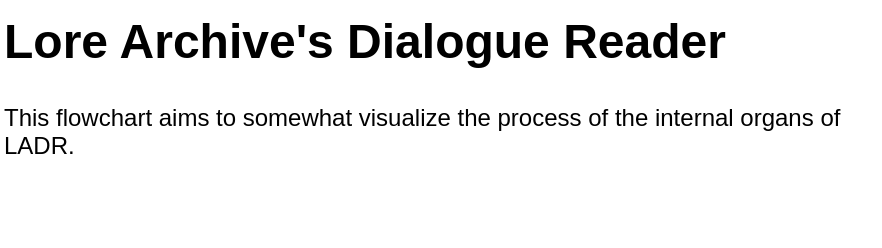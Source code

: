 <mxfile version="26.0.2">
  <diagram name="Page-1" id="ByvnQck7oioNosqnXvya">
    <mxGraphModel dx="924" dy="477" grid="1" gridSize="10" guides="1" tooltips="1" connect="1" arrows="1" fold="1" page="1" pageScale="1" pageWidth="850" pageHeight="1100" math="0" shadow="0">
      <root>
        <mxCell id="0" />
        <mxCell id="1" parent="0" />
        <mxCell id="GoVv1eCyHADcIdVujOS8-1" value="&lt;h1 style=&quot;margin-top: 0px;&quot;&gt;Lore Archive&#39;s Dialogue Reader&lt;/h1&gt;&lt;p&gt;This flowchart aims to somewhat visualize the process of the internal organs of LADR.&lt;/p&gt;" style="text;html=1;whiteSpace=wrap;overflow=hidden;rounded=0;" vertex="1" parent="1">
          <mxGeometry x="10" y="10" width="440" height="120" as="geometry" />
        </mxCell>
      </root>
    </mxGraphModel>
  </diagram>
</mxfile>
